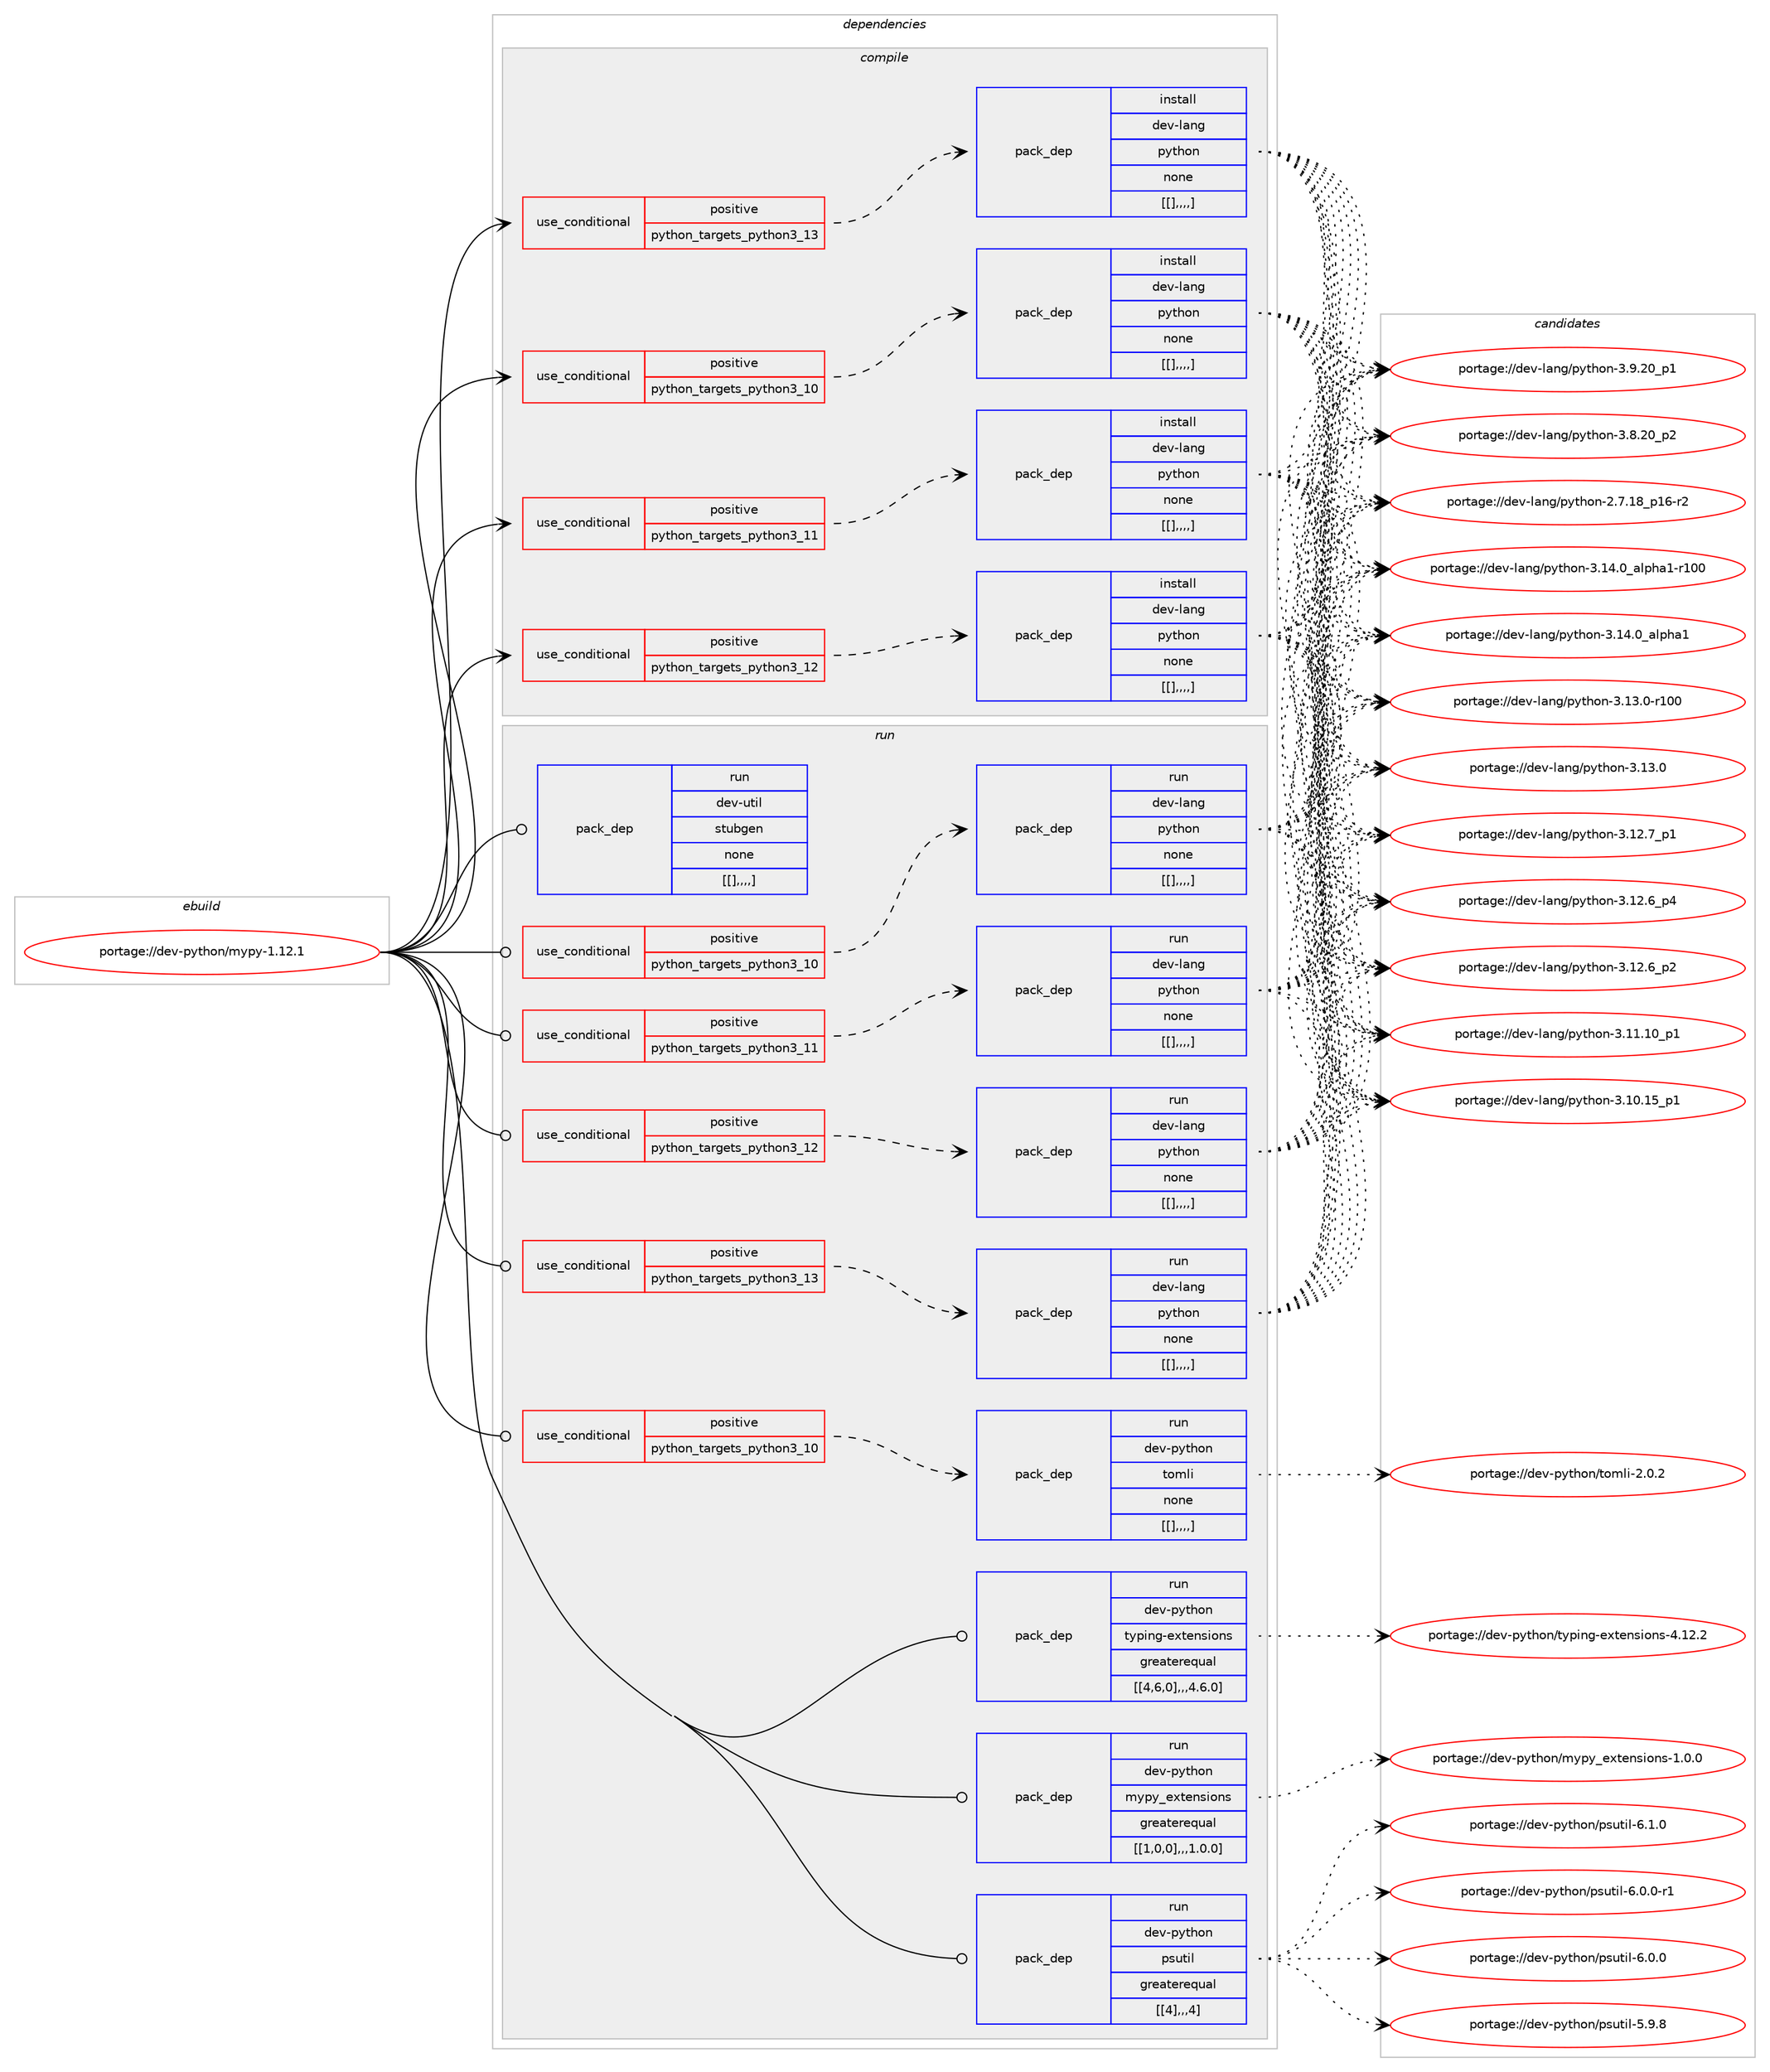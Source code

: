 digraph prolog {

# *************
# Graph options
# *************

newrank=true;
concentrate=true;
compound=true;
graph [rankdir=LR,fontname=Helvetica,fontsize=10,ranksep=1.5];#, ranksep=2.5, nodesep=0.2];
edge  [arrowhead=vee];
node  [fontname=Helvetica,fontsize=10];

# **********
# The ebuild
# **********

subgraph cluster_leftcol {
color=gray;
label=<<i>ebuild</i>>;
id [label="portage://dev-python/mypy-1.12.1", color=red, width=4, href="../dev-python/mypy-1.12.1.svg"];
}

# ****************
# The dependencies
# ****************

subgraph cluster_midcol {
color=gray;
label=<<i>dependencies</i>>;
subgraph cluster_compile {
fillcolor="#eeeeee";
style=filled;
label=<<i>compile</i>>;
subgraph cond37410 {
dependency157812 [label=<<TABLE BORDER="0" CELLBORDER="1" CELLSPACING="0" CELLPADDING="4"><TR><TD ROWSPAN="3" CELLPADDING="10">use_conditional</TD></TR><TR><TD>positive</TD></TR><TR><TD>python_targets_python3_10</TD></TR></TABLE>>, shape=none, color=red];
subgraph pack119128 {
dependency157881 [label=<<TABLE BORDER="0" CELLBORDER="1" CELLSPACING="0" CELLPADDING="4" WIDTH="220"><TR><TD ROWSPAN="6" CELLPADDING="30">pack_dep</TD></TR><TR><TD WIDTH="110">install</TD></TR><TR><TD>dev-lang</TD></TR><TR><TD>python</TD></TR><TR><TD>none</TD></TR><TR><TD>[[],,,,]</TD></TR></TABLE>>, shape=none, color=blue];
}
dependency157812:e -> dependency157881:w [weight=20,style="dashed",arrowhead="vee"];
}
id:e -> dependency157812:w [weight=20,style="solid",arrowhead="vee"];
subgraph cond37454 {
dependency157932 [label=<<TABLE BORDER="0" CELLBORDER="1" CELLSPACING="0" CELLPADDING="4"><TR><TD ROWSPAN="3" CELLPADDING="10">use_conditional</TD></TR><TR><TD>positive</TD></TR><TR><TD>python_targets_python3_11</TD></TR></TABLE>>, shape=none, color=red];
subgraph pack119177 {
dependency157968 [label=<<TABLE BORDER="0" CELLBORDER="1" CELLSPACING="0" CELLPADDING="4" WIDTH="220"><TR><TD ROWSPAN="6" CELLPADDING="30">pack_dep</TD></TR><TR><TD WIDTH="110">install</TD></TR><TR><TD>dev-lang</TD></TR><TR><TD>python</TD></TR><TR><TD>none</TD></TR><TR><TD>[[],,,,]</TD></TR></TABLE>>, shape=none, color=blue];
}
dependency157932:e -> dependency157968:w [weight=20,style="dashed",arrowhead="vee"];
}
id:e -> dependency157932:w [weight=20,style="solid",arrowhead="vee"];
subgraph cond37472 {
dependency157987 [label=<<TABLE BORDER="0" CELLBORDER="1" CELLSPACING="0" CELLPADDING="4"><TR><TD ROWSPAN="3" CELLPADDING="10">use_conditional</TD></TR><TR><TD>positive</TD></TR><TR><TD>python_targets_python3_12</TD></TR></TABLE>>, shape=none, color=red];
subgraph pack119200 {
dependency157989 [label=<<TABLE BORDER="0" CELLBORDER="1" CELLSPACING="0" CELLPADDING="4" WIDTH="220"><TR><TD ROWSPAN="6" CELLPADDING="30">pack_dep</TD></TR><TR><TD WIDTH="110">install</TD></TR><TR><TD>dev-lang</TD></TR><TR><TD>python</TD></TR><TR><TD>none</TD></TR><TR><TD>[[],,,,]</TD></TR></TABLE>>, shape=none, color=blue];
}
dependency157987:e -> dependency157989:w [weight=20,style="dashed",arrowhead="vee"];
}
id:e -> dependency157987:w [weight=20,style="solid",arrowhead="vee"];
subgraph cond37473 {
dependency157992 [label=<<TABLE BORDER="0" CELLBORDER="1" CELLSPACING="0" CELLPADDING="4"><TR><TD ROWSPAN="3" CELLPADDING="10">use_conditional</TD></TR><TR><TD>positive</TD></TR><TR><TD>python_targets_python3_13</TD></TR></TABLE>>, shape=none, color=red];
subgraph pack119202 {
dependency158059 [label=<<TABLE BORDER="0" CELLBORDER="1" CELLSPACING="0" CELLPADDING="4" WIDTH="220"><TR><TD ROWSPAN="6" CELLPADDING="30">pack_dep</TD></TR><TR><TD WIDTH="110">install</TD></TR><TR><TD>dev-lang</TD></TR><TR><TD>python</TD></TR><TR><TD>none</TD></TR><TR><TD>[[],,,,]</TD></TR></TABLE>>, shape=none, color=blue];
}
dependency157992:e -> dependency158059:w [weight=20,style="dashed",arrowhead="vee"];
}
id:e -> dependency157992:w [weight=20,style="solid",arrowhead="vee"];
}
subgraph cluster_compileandrun {
fillcolor="#eeeeee";
style=filled;
label=<<i>compile and run</i>>;
}
subgraph cluster_run {
fillcolor="#eeeeee";
style=filled;
label=<<i>run</i>>;
subgraph cond37516 {
dependency158078 [label=<<TABLE BORDER="0" CELLBORDER="1" CELLSPACING="0" CELLPADDING="4"><TR><TD ROWSPAN="3" CELLPADDING="10">use_conditional</TD></TR><TR><TD>positive</TD></TR><TR><TD>python_targets_python3_10</TD></TR></TABLE>>, shape=none, color=red];
subgraph pack119255 {
dependency158084 [label=<<TABLE BORDER="0" CELLBORDER="1" CELLSPACING="0" CELLPADDING="4" WIDTH="220"><TR><TD ROWSPAN="6" CELLPADDING="30">pack_dep</TD></TR><TR><TD WIDTH="110">run</TD></TR><TR><TD>dev-lang</TD></TR><TR><TD>python</TD></TR><TR><TD>none</TD></TR><TR><TD>[[],,,,]</TD></TR></TABLE>>, shape=none, color=blue];
}
dependency158078:e -> dependency158084:w [weight=20,style="dashed",arrowhead="vee"];
}
id:e -> dependency158078:w [weight=20,style="solid",arrowhead="odot"];
subgraph cond37538 {
dependency158141 [label=<<TABLE BORDER="0" CELLBORDER="1" CELLSPACING="0" CELLPADDING="4"><TR><TD ROWSPAN="3" CELLPADDING="10">use_conditional</TD></TR><TR><TD>positive</TD></TR><TR><TD>python_targets_python3_10</TD></TR></TABLE>>, shape=none, color=red];
subgraph pack119334 {
dependency158244 [label=<<TABLE BORDER="0" CELLBORDER="1" CELLSPACING="0" CELLPADDING="4" WIDTH="220"><TR><TD ROWSPAN="6" CELLPADDING="30">pack_dep</TD></TR><TR><TD WIDTH="110">run</TD></TR><TR><TD>dev-python</TD></TR><TR><TD>tomli</TD></TR><TR><TD>none</TD></TR><TR><TD>[[],,,,]</TD></TR></TABLE>>, shape=none, color=blue];
}
dependency158141:e -> dependency158244:w [weight=20,style="dashed",arrowhead="vee"];
}
id:e -> dependency158141:w [weight=20,style="solid",arrowhead="odot"];
subgraph cond37609 {
dependency158305 [label=<<TABLE BORDER="0" CELLBORDER="1" CELLSPACING="0" CELLPADDING="4"><TR><TD ROWSPAN="3" CELLPADDING="10">use_conditional</TD></TR><TR><TD>positive</TD></TR><TR><TD>python_targets_python3_11</TD></TR></TABLE>>, shape=none, color=red];
subgraph pack119392 {
dependency158334 [label=<<TABLE BORDER="0" CELLBORDER="1" CELLSPACING="0" CELLPADDING="4" WIDTH="220"><TR><TD ROWSPAN="6" CELLPADDING="30">pack_dep</TD></TR><TR><TD WIDTH="110">run</TD></TR><TR><TD>dev-lang</TD></TR><TR><TD>python</TD></TR><TR><TD>none</TD></TR><TR><TD>[[],,,,]</TD></TR></TABLE>>, shape=none, color=blue];
}
dependency158305:e -> dependency158334:w [weight=20,style="dashed",arrowhead="vee"];
}
id:e -> dependency158305:w [weight=20,style="solid",arrowhead="odot"];
subgraph cond37624 {
dependency158362 [label=<<TABLE BORDER="0" CELLBORDER="1" CELLSPACING="0" CELLPADDING="4"><TR><TD ROWSPAN="3" CELLPADDING="10">use_conditional</TD></TR><TR><TD>positive</TD></TR><TR><TD>python_targets_python3_12</TD></TR></TABLE>>, shape=none, color=red];
subgraph pack119439 {
dependency158386 [label=<<TABLE BORDER="0" CELLBORDER="1" CELLSPACING="0" CELLPADDING="4" WIDTH="220"><TR><TD ROWSPAN="6" CELLPADDING="30">pack_dep</TD></TR><TR><TD WIDTH="110">run</TD></TR><TR><TD>dev-lang</TD></TR><TR><TD>python</TD></TR><TR><TD>none</TD></TR><TR><TD>[[],,,,]</TD></TR></TABLE>>, shape=none, color=blue];
}
dependency158362:e -> dependency158386:w [weight=20,style="dashed",arrowhead="vee"];
}
id:e -> dependency158362:w [weight=20,style="solid",arrowhead="odot"];
subgraph cond37641 {
dependency158510 [label=<<TABLE BORDER="0" CELLBORDER="1" CELLSPACING="0" CELLPADDING="4"><TR><TD ROWSPAN="3" CELLPADDING="10">use_conditional</TD></TR><TR><TD>positive</TD></TR><TR><TD>python_targets_python3_13</TD></TR></TABLE>>, shape=none, color=red];
subgraph pack119522 {
dependency158529 [label=<<TABLE BORDER="0" CELLBORDER="1" CELLSPACING="0" CELLPADDING="4" WIDTH="220"><TR><TD ROWSPAN="6" CELLPADDING="30">pack_dep</TD></TR><TR><TD WIDTH="110">run</TD></TR><TR><TD>dev-lang</TD></TR><TR><TD>python</TD></TR><TR><TD>none</TD></TR><TR><TD>[[],,,,]</TD></TR></TABLE>>, shape=none, color=blue];
}
dependency158510:e -> dependency158529:w [weight=20,style="dashed",arrowhead="vee"];
}
id:e -> dependency158510:w [weight=20,style="solid",arrowhead="odot"];
subgraph pack119594 {
dependency158639 [label=<<TABLE BORDER="0" CELLBORDER="1" CELLSPACING="0" CELLPADDING="4" WIDTH="220"><TR><TD ROWSPAN="6" CELLPADDING="30">pack_dep</TD></TR><TR><TD WIDTH="110">run</TD></TR><TR><TD>dev-python</TD></TR><TR><TD>mypy_extensions</TD></TR><TR><TD>greaterequal</TD></TR><TR><TD>[[1,0,0],,,1.0.0]</TD></TR></TABLE>>, shape=none, color=blue];
}
id:e -> dependency158639:w [weight=20,style="solid",arrowhead="odot"];
subgraph pack119609 {
dependency158644 [label=<<TABLE BORDER="0" CELLBORDER="1" CELLSPACING="0" CELLPADDING="4" WIDTH="220"><TR><TD ROWSPAN="6" CELLPADDING="30">pack_dep</TD></TR><TR><TD WIDTH="110">run</TD></TR><TR><TD>dev-python</TD></TR><TR><TD>psutil</TD></TR><TR><TD>greaterequal</TD></TR><TR><TD>[[4],,,4]</TD></TR></TABLE>>, shape=none, color=blue];
}
id:e -> dependency158644:w [weight=20,style="solid",arrowhead="odot"];
subgraph pack119622 {
dependency158683 [label=<<TABLE BORDER="0" CELLBORDER="1" CELLSPACING="0" CELLPADDING="4" WIDTH="220"><TR><TD ROWSPAN="6" CELLPADDING="30">pack_dep</TD></TR><TR><TD WIDTH="110">run</TD></TR><TR><TD>dev-python</TD></TR><TR><TD>typing-extensions</TD></TR><TR><TD>greaterequal</TD></TR><TR><TD>[[4,6,0],,,4.6.0]</TD></TR></TABLE>>, shape=none, color=blue];
}
id:e -> dependency158683:w [weight=20,style="solid",arrowhead="odot"];
subgraph pack119657 {
dependency158726 [label=<<TABLE BORDER="0" CELLBORDER="1" CELLSPACING="0" CELLPADDING="4" WIDTH="220"><TR><TD ROWSPAN="6" CELLPADDING="30">pack_dep</TD></TR><TR><TD WIDTH="110">run</TD></TR><TR><TD>dev-util</TD></TR><TR><TD>stubgen</TD></TR><TR><TD>none</TD></TR><TR><TD>[[],,,,]</TD></TR></TABLE>>, shape=none, color=blue];
}
id:e -> dependency158726:w [weight=20,style="solid",arrowhead="odot"];
}
}

# **************
# The candidates
# **************

subgraph cluster_choices {
rank=same;
color=gray;
label=<<i>candidates</i>>;

subgraph choice119243 {
color=black;
nodesep=1;
choice100101118451089711010347112121116104111110455146495246489597108112104974945114494848 [label="portage://dev-lang/python-3.14.0_alpha1-r100", color=red, width=4,href="../dev-lang/python-3.14.0_alpha1-r100.svg"];
choice1001011184510897110103471121211161041111104551464952464895971081121049749 [label="portage://dev-lang/python-3.14.0_alpha1", color=red, width=4,href="../dev-lang/python-3.14.0_alpha1.svg"];
choice1001011184510897110103471121211161041111104551464951464845114494848 [label="portage://dev-lang/python-3.13.0-r100", color=red, width=4,href="../dev-lang/python-3.13.0-r100.svg"];
choice10010111845108971101034711212111610411111045514649514648 [label="portage://dev-lang/python-3.13.0", color=red, width=4,href="../dev-lang/python-3.13.0.svg"];
choice100101118451089711010347112121116104111110455146495046559511249 [label="portage://dev-lang/python-3.12.7_p1", color=red, width=4,href="../dev-lang/python-3.12.7_p1.svg"];
choice100101118451089711010347112121116104111110455146495046549511252 [label="portage://dev-lang/python-3.12.6_p4", color=red, width=4,href="../dev-lang/python-3.12.6_p4.svg"];
choice100101118451089711010347112121116104111110455146495046549511250 [label="portage://dev-lang/python-3.12.6_p2", color=red, width=4,href="../dev-lang/python-3.12.6_p2.svg"];
choice10010111845108971101034711212111610411111045514649494649489511249 [label="portage://dev-lang/python-3.11.10_p1", color=red, width=4,href="../dev-lang/python-3.11.10_p1.svg"];
choice10010111845108971101034711212111610411111045514649484649539511249 [label="portage://dev-lang/python-3.10.15_p1", color=red, width=4,href="../dev-lang/python-3.10.15_p1.svg"];
choice100101118451089711010347112121116104111110455146574650489511249 [label="portage://dev-lang/python-3.9.20_p1", color=red, width=4,href="../dev-lang/python-3.9.20_p1.svg"];
choice100101118451089711010347112121116104111110455146564650489511250 [label="portage://dev-lang/python-3.8.20_p2", color=red, width=4,href="../dev-lang/python-3.8.20_p2.svg"];
choice100101118451089711010347112121116104111110455046554649569511249544511450 [label="portage://dev-lang/python-2.7.18_p16-r2", color=red, width=4,href="../dev-lang/python-2.7.18_p16-r2.svg"];
dependency157881:e -> choice100101118451089711010347112121116104111110455146495246489597108112104974945114494848:w [style=dotted,weight="100"];
dependency157881:e -> choice1001011184510897110103471121211161041111104551464952464895971081121049749:w [style=dotted,weight="100"];
dependency157881:e -> choice1001011184510897110103471121211161041111104551464951464845114494848:w [style=dotted,weight="100"];
dependency157881:e -> choice10010111845108971101034711212111610411111045514649514648:w [style=dotted,weight="100"];
dependency157881:e -> choice100101118451089711010347112121116104111110455146495046559511249:w [style=dotted,weight="100"];
dependency157881:e -> choice100101118451089711010347112121116104111110455146495046549511252:w [style=dotted,weight="100"];
dependency157881:e -> choice100101118451089711010347112121116104111110455146495046549511250:w [style=dotted,weight="100"];
dependency157881:e -> choice10010111845108971101034711212111610411111045514649494649489511249:w [style=dotted,weight="100"];
dependency157881:e -> choice10010111845108971101034711212111610411111045514649484649539511249:w [style=dotted,weight="100"];
dependency157881:e -> choice100101118451089711010347112121116104111110455146574650489511249:w [style=dotted,weight="100"];
dependency157881:e -> choice100101118451089711010347112121116104111110455146564650489511250:w [style=dotted,weight="100"];
dependency157881:e -> choice100101118451089711010347112121116104111110455046554649569511249544511450:w [style=dotted,weight="100"];
}
subgraph choice119285 {
color=black;
nodesep=1;
choice100101118451089711010347112121116104111110455146495246489597108112104974945114494848 [label="portage://dev-lang/python-3.14.0_alpha1-r100", color=red, width=4,href="../dev-lang/python-3.14.0_alpha1-r100.svg"];
choice1001011184510897110103471121211161041111104551464952464895971081121049749 [label="portage://dev-lang/python-3.14.0_alpha1", color=red, width=4,href="../dev-lang/python-3.14.0_alpha1.svg"];
choice1001011184510897110103471121211161041111104551464951464845114494848 [label="portage://dev-lang/python-3.13.0-r100", color=red, width=4,href="../dev-lang/python-3.13.0-r100.svg"];
choice10010111845108971101034711212111610411111045514649514648 [label="portage://dev-lang/python-3.13.0", color=red, width=4,href="../dev-lang/python-3.13.0.svg"];
choice100101118451089711010347112121116104111110455146495046559511249 [label="portage://dev-lang/python-3.12.7_p1", color=red, width=4,href="../dev-lang/python-3.12.7_p1.svg"];
choice100101118451089711010347112121116104111110455146495046549511252 [label="portage://dev-lang/python-3.12.6_p4", color=red, width=4,href="../dev-lang/python-3.12.6_p4.svg"];
choice100101118451089711010347112121116104111110455146495046549511250 [label="portage://dev-lang/python-3.12.6_p2", color=red, width=4,href="../dev-lang/python-3.12.6_p2.svg"];
choice10010111845108971101034711212111610411111045514649494649489511249 [label="portage://dev-lang/python-3.11.10_p1", color=red, width=4,href="../dev-lang/python-3.11.10_p1.svg"];
choice10010111845108971101034711212111610411111045514649484649539511249 [label="portage://dev-lang/python-3.10.15_p1", color=red, width=4,href="../dev-lang/python-3.10.15_p1.svg"];
choice100101118451089711010347112121116104111110455146574650489511249 [label="portage://dev-lang/python-3.9.20_p1", color=red, width=4,href="../dev-lang/python-3.9.20_p1.svg"];
choice100101118451089711010347112121116104111110455146564650489511250 [label="portage://dev-lang/python-3.8.20_p2", color=red, width=4,href="../dev-lang/python-3.8.20_p2.svg"];
choice100101118451089711010347112121116104111110455046554649569511249544511450 [label="portage://dev-lang/python-2.7.18_p16-r2", color=red, width=4,href="../dev-lang/python-2.7.18_p16-r2.svg"];
dependency157968:e -> choice100101118451089711010347112121116104111110455146495246489597108112104974945114494848:w [style=dotted,weight="100"];
dependency157968:e -> choice1001011184510897110103471121211161041111104551464952464895971081121049749:w [style=dotted,weight="100"];
dependency157968:e -> choice1001011184510897110103471121211161041111104551464951464845114494848:w [style=dotted,weight="100"];
dependency157968:e -> choice10010111845108971101034711212111610411111045514649514648:w [style=dotted,weight="100"];
dependency157968:e -> choice100101118451089711010347112121116104111110455146495046559511249:w [style=dotted,weight="100"];
dependency157968:e -> choice100101118451089711010347112121116104111110455146495046549511252:w [style=dotted,weight="100"];
dependency157968:e -> choice100101118451089711010347112121116104111110455146495046549511250:w [style=dotted,weight="100"];
dependency157968:e -> choice10010111845108971101034711212111610411111045514649494649489511249:w [style=dotted,weight="100"];
dependency157968:e -> choice10010111845108971101034711212111610411111045514649484649539511249:w [style=dotted,weight="100"];
dependency157968:e -> choice100101118451089711010347112121116104111110455146574650489511249:w [style=dotted,weight="100"];
dependency157968:e -> choice100101118451089711010347112121116104111110455146564650489511250:w [style=dotted,weight="100"];
dependency157968:e -> choice100101118451089711010347112121116104111110455046554649569511249544511450:w [style=dotted,weight="100"];
}
subgraph choice119294 {
color=black;
nodesep=1;
choice100101118451089711010347112121116104111110455146495246489597108112104974945114494848 [label="portage://dev-lang/python-3.14.0_alpha1-r100", color=red, width=4,href="../dev-lang/python-3.14.0_alpha1-r100.svg"];
choice1001011184510897110103471121211161041111104551464952464895971081121049749 [label="portage://dev-lang/python-3.14.0_alpha1", color=red, width=4,href="../dev-lang/python-3.14.0_alpha1.svg"];
choice1001011184510897110103471121211161041111104551464951464845114494848 [label="portage://dev-lang/python-3.13.0-r100", color=red, width=4,href="../dev-lang/python-3.13.0-r100.svg"];
choice10010111845108971101034711212111610411111045514649514648 [label="portage://dev-lang/python-3.13.0", color=red, width=4,href="../dev-lang/python-3.13.0.svg"];
choice100101118451089711010347112121116104111110455146495046559511249 [label="portage://dev-lang/python-3.12.7_p1", color=red, width=4,href="../dev-lang/python-3.12.7_p1.svg"];
choice100101118451089711010347112121116104111110455146495046549511252 [label="portage://dev-lang/python-3.12.6_p4", color=red, width=4,href="../dev-lang/python-3.12.6_p4.svg"];
choice100101118451089711010347112121116104111110455146495046549511250 [label="portage://dev-lang/python-3.12.6_p2", color=red, width=4,href="../dev-lang/python-3.12.6_p2.svg"];
choice10010111845108971101034711212111610411111045514649494649489511249 [label="portage://dev-lang/python-3.11.10_p1", color=red, width=4,href="../dev-lang/python-3.11.10_p1.svg"];
choice10010111845108971101034711212111610411111045514649484649539511249 [label="portage://dev-lang/python-3.10.15_p1", color=red, width=4,href="../dev-lang/python-3.10.15_p1.svg"];
choice100101118451089711010347112121116104111110455146574650489511249 [label="portage://dev-lang/python-3.9.20_p1", color=red, width=4,href="../dev-lang/python-3.9.20_p1.svg"];
choice100101118451089711010347112121116104111110455146564650489511250 [label="portage://dev-lang/python-3.8.20_p2", color=red, width=4,href="../dev-lang/python-3.8.20_p2.svg"];
choice100101118451089711010347112121116104111110455046554649569511249544511450 [label="portage://dev-lang/python-2.7.18_p16-r2", color=red, width=4,href="../dev-lang/python-2.7.18_p16-r2.svg"];
dependency157989:e -> choice100101118451089711010347112121116104111110455146495246489597108112104974945114494848:w [style=dotted,weight="100"];
dependency157989:e -> choice1001011184510897110103471121211161041111104551464952464895971081121049749:w [style=dotted,weight="100"];
dependency157989:e -> choice1001011184510897110103471121211161041111104551464951464845114494848:w [style=dotted,weight="100"];
dependency157989:e -> choice10010111845108971101034711212111610411111045514649514648:w [style=dotted,weight="100"];
dependency157989:e -> choice100101118451089711010347112121116104111110455146495046559511249:w [style=dotted,weight="100"];
dependency157989:e -> choice100101118451089711010347112121116104111110455146495046549511252:w [style=dotted,weight="100"];
dependency157989:e -> choice100101118451089711010347112121116104111110455146495046549511250:w [style=dotted,weight="100"];
dependency157989:e -> choice10010111845108971101034711212111610411111045514649494649489511249:w [style=dotted,weight="100"];
dependency157989:e -> choice10010111845108971101034711212111610411111045514649484649539511249:w [style=dotted,weight="100"];
dependency157989:e -> choice100101118451089711010347112121116104111110455146574650489511249:w [style=dotted,weight="100"];
dependency157989:e -> choice100101118451089711010347112121116104111110455146564650489511250:w [style=dotted,weight="100"];
dependency157989:e -> choice100101118451089711010347112121116104111110455046554649569511249544511450:w [style=dotted,weight="100"];
}
subgraph choice119318 {
color=black;
nodesep=1;
choice100101118451089711010347112121116104111110455146495246489597108112104974945114494848 [label="portage://dev-lang/python-3.14.0_alpha1-r100", color=red, width=4,href="../dev-lang/python-3.14.0_alpha1-r100.svg"];
choice1001011184510897110103471121211161041111104551464952464895971081121049749 [label="portage://dev-lang/python-3.14.0_alpha1", color=red, width=4,href="../dev-lang/python-3.14.0_alpha1.svg"];
choice1001011184510897110103471121211161041111104551464951464845114494848 [label="portage://dev-lang/python-3.13.0-r100", color=red, width=4,href="../dev-lang/python-3.13.0-r100.svg"];
choice10010111845108971101034711212111610411111045514649514648 [label="portage://dev-lang/python-3.13.0", color=red, width=4,href="../dev-lang/python-3.13.0.svg"];
choice100101118451089711010347112121116104111110455146495046559511249 [label="portage://dev-lang/python-3.12.7_p1", color=red, width=4,href="../dev-lang/python-3.12.7_p1.svg"];
choice100101118451089711010347112121116104111110455146495046549511252 [label="portage://dev-lang/python-3.12.6_p4", color=red, width=4,href="../dev-lang/python-3.12.6_p4.svg"];
choice100101118451089711010347112121116104111110455146495046549511250 [label="portage://dev-lang/python-3.12.6_p2", color=red, width=4,href="../dev-lang/python-3.12.6_p2.svg"];
choice10010111845108971101034711212111610411111045514649494649489511249 [label="portage://dev-lang/python-3.11.10_p1", color=red, width=4,href="../dev-lang/python-3.11.10_p1.svg"];
choice10010111845108971101034711212111610411111045514649484649539511249 [label="portage://dev-lang/python-3.10.15_p1", color=red, width=4,href="../dev-lang/python-3.10.15_p1.svg"];
choice100101118451089711010347112121116104111110455146574650489511249 [label="portage://dev-lang/python-3.9.20_p1", color=red, width=4,href="../dev-lang/python-3.9.20_p1.svg"];
choice100101118451089711010347112121116104111110455146564650489511250 [label="portage://dev-lang/python-3.8.20_p2", color=red, width=4,href="../dev-lang/python-3.8.20_p2.svg"];
choice100101118451089711010347112121116104111110455046554649569511249544511450 [label="portage://dev-lang/python-2.7.18_p16-r2", color=red, width=4,href="../dev-lang/python-2.7.18_p16-r2.svg"];
dependency158059:e -> choice100101118451089711010347112121116104111110455146495246489597108112104974945114494848:w [style=dotted,weight="100"];
dependency158059:e -> choice1001011184510897110103471121211161041111104551464952464895971081121049749:w [style=dotted,weight="100"];
dependency158059:e -> choice1001011184510897110103471121211161041111104551464951464845114494848:w [style=dotted,weight="100"];
dependency158059:e -> choice10010111845108971101034711212111610411111045514649514648:w [style=dotted,weight="100"];
dependency158059:e -> choice100101118451089711010347112121116104111110455146495046559511249:w [style=dotted,weight="100"];
dependency158059:e -> choice100101118451089711010347112121116104111110455146495046549511252:w [style=dotted,weight="100"];
dependency158059:e -> choice100101118451089711010347112121116104111110455146495046549511250:w [style=dotted,weight="100"];
dependency158059:e -> choice10010111845108971101034711212111610411111045514649494649489511249:w [style=dotted,weight="100"];
dependency158059:e -> choice10010111845108971101034711212111610411111045514649484649539511249:w [style=dotted,weight="100"];
dependency158059:e -> choice100101118451089711010347112121116104111110455146574650489511249:w [style=dotted,weight="100"];
dependency158059:e -> choice100101118451089711010347112121116104111110455146564650489511250:w [style=dotted,weight="100"];
dependency158059:e -> choice100101118451089711010347112121116104111110455046554649569511249544511450:w [style=dotted,weight="100"];
}
subgraph choice119325 {
color=black;
nodesep=1;
choice100101118451089711010347112121116104111110455146495246489597108112104974945114494848 [label="portage://dev-lang/python-3.14.0_alpha1-r100", color=red, width=4,href="../dev-lang/python-3.14.0_alpha1-r100.svg"];
choice1001011184510897110103471121211161041111104551464952464895971081121049749 [label="portage://dev-lang/python-3.14.0_alpha1", color=red, width=4,href="../dev-lang/python-3.14.0_alpha1.svg"];
choice1001011184510897110103471121211161041111104551464951464845114494848 [label="portage://dev-lang/python-3.13.0-r100", color=red, width=4,href="../dev-lang/python-3.13.0-r100.svg"];
choice10010111845108971101034711212111610411111045514649514648 [label="portage://dev-lang/python-3.13.0", color=red, width=4,href="../dev-lang/python-3.13.0.svg"];
choice100101118451089711010347112121116104111110455146495046559511249 [label="portage://dev-lang/python-3.12.7_p1", color=red, width=4,href="../dev-lang/python-3.12.7_p1.svg"];
choice100101118451089711010347112121116104111110455146495046549511252 [label="portage://dev-lang/python-3.12.6_p4", color=red, width=4,href="../dev-lang/python-3.12.6_p4.svg"];
choice100101118451089711010347112121116104111110455146495046549511250 [label="portage://dev-lang/python-3.12.6_p2", color=red, width=4,href="../dev-lang/python-3.12.6_p2.svg"];
choice10010111845108971101034711212111610411111045514649494649489511249 [label="portage://dev-lang/python-3.11.10_p1", color=red, width=4,href="../dev-lang/python-3.11.10_p1.svg"];
choice10010111845108971101034711212111610411111045514649484649539511249 [label="portage://dev-lang/python-3.10.15_p1", color=red, width=4,href="../dev-lang/python-3.10.15_p1.svg"];
choice100101118451089711010347112121116104111110455146574650489511249 [label="portage://dev-lang/python-3.9.20_p1", color=red, width=4,href="../dev-lang/python-3.9.20_p1.svg"];
choice100101118451089711010347112121116104111110455146564650489511250 [label="portage://dev-lang/python-3.8.20_p2", color=red, width=4,href="../dev-lang/python-3.8.20_p2.svg"];
choice100101118451089711010347112121116104111110455046554649569511249544511450 [label="portage://dev-lang/python-2.7.18_p16-r2", color=red, width=4,href="../dev-lang/python-2.7.18_p16-r2.svg"];
dependency158084:e -> choice100101118451089711010347112121116104111110455146495246489597108112104974945114494848:w [style=dotted,weight="100"];
dependency158084:e -> choice1001011184510897110103471121211161041111104551464952464895971081121049749:w [style=dotted,weight="100"];
dependency158084:e -> choice1001011184510897110103471121211161041111104551464951464845114494848:w [style=dotted,weight="100"];
dependency158084:e -> choice10010111845108971101034711212111610411111045514649514648:w [style=dotted,weight="100"];
dependency158084:e -> choice100101118451089711010347112121116104111110455146495046559511249:w [style=dotted,weight="100"];
dependency158084:e -> choice100101118451089711010347112121116104111110455146495046549511252:w [style=dotted,weight="100"];
dependency158084:e -> choice100101118451089711010347112121116104111110455146495046549511250:w [style=dotted,weight="100"];
dependency158084:e -> choice10010111845108971101034711212111610411111045514649494649489511249:w [style=dotted,weight="100"];
dependency158084:e -> choice10010111845108971101034711212111610411111045514649484649539511249:w [style=dotted,weight="100"];
dependency158084:e -> choice100101118451089711010347112121116104111110455146574650489511249:w [style=dotted,weight="100"];
dependency158084:e -> choice100101118451089711010347112121116104111110455146564650489511250:w [style=dotted,weight="100"];
dependency158084:e -> choice100101118451089711010347112121116104111110455046554649569511249544511450:w [style=dotted,weight="100"];
}
subgraph choice119328 {
color=black;
nodesep=1;
choice1001011184511212111610411111047116111109108105455046484650 [label="portage://dev-python/tomli-2.0.2", color=red, width=4,href="../dev-python/tomli-2.0.2.svg"];
dependency158244:e -> choice1001011184511212111610411111047116111109108105455046484650:w [style=dotted,weight="100"];
}
subgraph choice119330 {
color=black;
nodesep=1;
choice100101118451089711010347112121116104111110455146495246489597108112104974945114494848 [label="portage://dev-lang/python-3.14.0_alpha1-r100", color=red, width=4,href="../dev-lang/python-3.14.0_alpha1-r100.svg"];
choice1001011184510897110103471121211161041111104551464952464895971081121049749 [label="portage://dev-lang/python-3.14.0_alpha1", color=red, width=4,href="../dev-lang/python-3.14.0_alpha1.svg"];
choice1001011184510897110103471121211161041111104551464951464845114494848 [label="portage://dev-lang/python-3.13.0-r100", color=red, width=4,href="../dev-lang/python-3.13.0-r100.svg"];
choice10010111845108971101034711212111610411111045514649514648 [label="portage://dev-lang/python-3.13.0", color=red, width=4,href="../dev-lang/python-3.13.0.svg"];
choice100101118451089711010347112121116104111110455146495046559511249 [label="portage://dev-lang/python-3.12.7_p1", color=red, width=4,href="../dev-lang/python-3.12.7_p1.svg"];
choice100101118451089711010347112121116104111110455146495046549511252 [label="portage://dev-lang/python-3.12.6_p4", color=red, width=4,href="../dev-lang/python-3.12.6_p4.svg"];
choice100101118451089711010347112121116104111110455146495046549511250 [label="portage://dev-lang/python-3.12.6_p2", color=red, width=4,href="../dev-lang/python-3.12.6_p2.svg"];
choice10010111845108971101034711212111610411111045514649494649489511249 [label="portage://dev-lang/python-3.11.10_p1", color=red, width=4,href="../dev-lang/python-3.11.10_p1.svg"];
choice10010111845108971101034711212111610411111045514649484649539511249 [label="portage://dev-lang/python-3.10.15_p1", color=red, width=4,href="../dev-lang/python-3.10.15_p1.svg"];
choice100101118451089711010347112121116104111110455146574650489511249 [label="portage://dev-lang/python-3.9.20_p1", color=red, width=4,href="../dev-lang/python-3.9.20_p1.svg"];
choice100101118451089711010347112121116104111110455146564650489511250 [label="portage://dev-lang/python-3.8.20_p2", color=red, width=4,href="../dev-lang/python-3.8.20_p2.svg"];
choice100101118451089711010347112121116104111110455046554649569511249544511450 [label="portage://dev-lang/python-2.7.18_p16-r2", color=red, width=4,href="../dev-lang/python-2.7.18_p16-r2.svg"];
dependency158334:e -> choice100101118451089711010347112121116104111110455146495246489597108112104974945114494848:w [style=dotted,weight="100"];
dependency158334:e -> choice1001011184510897110103471121211161041111104551464952464895971081121049749:w [style=dotted,weight="100"];
dependency158334:e -> choice1001011184510897110103471121211161041111104551464951464845114494848:w [style=dotted,weight="100"];
dependency158334:e -> choice10010111845108971101034711212111610411111045514649514648:w [style=dotted,weight="100"];
dependency158334:e -> choice100101118451089711010347112121116104111110455146495046559511249:w [style=dotted,weight="100"];
dependency158334:e -> choice100101118451089711010347112121116104111110455146495046549511252:w [style=dotted,weight="100"];
dependency158334:e -> choice100101118451089711010347112121116104111110455146495046549511250:w [style=dotted,weight="100"];
dependency158334:e -> choice10010111845108971101034711212111610411111045514649494649489511249:w [style=dotted,weight="100"];
dependency158334:e -> choice10010111845108971101034711212111610411111045514649484649539511249:w [style=dotted,weight="100"];
dependency158334:e -> choice100101118451089711010347112121116104111110455146574650489511249:w [style=dotted,weight="100"];
dependency158334:e -> choice100101118451089711010347112121116104111110455146564650489511250:w [style=dotted,weight="100"];
dependency158334:e -> choice100101118451089711010347112121116104111110455046554649569511249544511450:w [style=dotted,weight="100"];
}
subgraph choice119338 {
color=black;
nodesep=1;
choice100101118451089711010347112121116104111110455146495246489597108112104974945114494848 [label="portage://dev-lang/python-3.14.0_alpha1-r100", color=red, width=4,href="../dev-lang/python-3.14.0_alpha1-r100.svg"];
choice1001011184510897110103471121211161041111104551464952464895971081121049749 [label="portage://dev-lang/python-3.14.0_alpha1", color=red, width=4,href="../dev-lang/python-3.14.0_alpha1.svg"];
choice1001011184510897110103471121211161041111104551464951464845114494848 [label="portage://dev-lang/python-3.13.0-r100", color=red, width=4,href="../dev-lang/python-3.13.0-r100.svg"];
choice10010111845108971101034711212111610411111045514649514648 [label="portage://dev-lang/python-3.13.0", color=red, width=4,href="../dev-lang/python-3.13.0.svg"];
choice100101118451089711010347112121116104111110455146495046559511249 [label="portage://dev-lang/python-3.12.7_p1", color=red, width=4,href="../dev-lang/python-3.12.7_p1.svg"];
choice100101118451089711010347112121116104111110455146495046549511252 [label="portage://dev-lang/python-3.12.6_p4", color=red, width=4,href="../dev-lang/python-3.12.6_p4.svg"];
choice100101118451089711010347112121116104111110455146495046549511250 [label="portage://dev-lang/python-3.12.6_p2", color=red, width=4,href="../dev-lang/python-3.12.6_p2.svg"];
choice10010111845108971101034711212111610411111045514649494649489511249 [label="portage://dev-lang/python-3.11.10_p1", color=red, width=4,href="../dev-lang/python-3.11.10_p1.svg"];
choice10010111845108971101034711212111610411111045514649484649539511249 [label="portage://dev-lang/python-3.10.15_p1", color=red, width=4,href="../dev-lang/python-3.10.15_p1.svg"];
choice100101118451089711010347112121116104111110455146574650489511249 [label="portage://dev-lang/python-3.9.20_p1", color=red, width=4,href="../dev-lang/python-3.9.20_p1.svg"];
choice100101118451089711010347112121116104111110455146564650489511250 [label="portage://dev-lang/python-3.8.20_p2", color=red, width=4,href="../dev-lang/python-3.8.20_p2.svg"];
choice100101118451089711010347112121116104111110455046554649569511249544511450 [label="portage://dev-lang/python-2.7.18_p16-r2", color=red, width=4,href="../dev-lang/python-2.7.18_p16-r2.svg"];
dependency158386:e -> choice100101118451089711010347112121116104111110455146495246489597108112104974945114494848:w [style=dotted,weight="100"];
dependency158386:e -> choice1001011184510897110103471121211161041111104551464952464895971081121049749:w [style=dotted,weight="100"];
dependency158386:e -> choice1001011184510897110103471121211161041111104551464951464845114494848:w [style=dotted,weight="100"];
dependency158386:e -> choice10010111845108971101034711212111610411111045514649514648:w [style=dotted,weight="100"];
dependency158386:e -> choice100101118451089711010347112121116104111110455146495046559511249:w [style=dotted,weight="100"];
dependency158386:e -> choice100101118451089711010347112121116104111110455146495046549511252:w [style=dotted,weight="100"];
dependency158386:e -> choice100101118451089711010347112121116104111110455146495046549511250:w [style=dotted,weight="100"];
dependency158386:e -> choice10010111845108971101034711212111610411111045514649494649489511249:w [style=dotted,weight="100"];
dependency158386:e -> choice10010111845108971101034711212111610411111045514649484649539511249:w [style=dotted,weight="100"];
dependency158386:e -> choice100101118451089711010347112121116104111110455146574650489511249:w [style=dotted,weight="100"];
dependency158386:e -> choice100101118451089711010347112121116104111110455146564650489511250:w [style=dotted,weight="100"];
dependency158386:e -> choice100101118451089711010347112121116104111110455046554649569511249544511450:w [style=dotted,weight="100"];
}
subgraph choice119345 {
color=black;
nodesep=1;
choice100101118451089711010347112121116104111110455146495246489597108112104974945114494848 [label="portage://dev-lang/python-3.14.0_alpha1-r100", color=red, width=4,href="../dev-lang/python-3.14.0_alpha1-r100.svg"];
choice1001011184510897110103471121211161041111104551464952464895971081121049749 [label="portage://dev-lang/python-3.14.0_alpha1", color=red, width=4,href="../dev-lang/python-3.14.0_alpha1.svg"];
choice1001011184510897110103471121211161041111104551464951464845114494848 [label="portage://dev-lang/python-3.13.0-r100", color=red, width=4,href="../dev-lang/python-3.13.0-r100.svg"];
choice10010111845108971101034711212111610411111045514649514648 [label="portage://dev-lang/python-3.13.0", color=red, width=4,href="../dev-lang/python-3.13.0.svg"];
choice100101118451089711010347112121116104111110455146495046559511249 [label="portage://dev-lang/python-3.12.7_p1", color=red, width=4,href="../dev-lang/python-3.12.7_p1.svg"];
choice100101118451089711010347112121116104111110455146495046549511252 [label="portage://dev-lang/python-3.12.6_p4", color=red, width=4,href="../dev-lang/python-3.12.6_p4.svg"];
choice100101118451089711010347112121116104111110455146495046549511250 [label="portage://dev-lang/python-3.12.6_p2", color=red, width=4,href="../dev-lang/python-3.12.6_p2.svg"];
choice10010111845108971101034711212111610411111045514649494649489511249 [label="portage://dev-lang/python-3.11.10_p1", color=red, width=4,href="../dev-lang/python-3.11.10_p1.svg"];
choice10010111845108971101034711212111610411111045514649484649539511249 [label="portage://dev-lang/python-3.10.15_p1", color=red, width=4,href="../dev-lang/python-3.10.15_p1.svg"];
choice100101118451089711010347112121116104111110455146574650489511249 [label="portage://dev-lang/python-3.9.20_p1", color=red, width=4,href="../dev-lang/python-3.9.20_p1.svg"];
choice100101118451089711010347112121116104111110455146564650489511250 [label="portage://dev-lang/python-3.8.20_p2", color=red, width=4,href="../dev-lang/python-3.8.20_p2.svg"];
choice100101118451089711010347112121116104111110455046554649569511249544511450 [label="portage://dev-lang/python-2.7.18_p16-r2", color=red, width=4,href="../dev-lang/python-2.7.18_p16-r2.svg"];
dependency158529:e -> choice100101118451089711010347112121116104111110455146495246489597108112104974945114494848:w [style=dotted,weight="100"];
dependency158529:e -> choice1001011184510897110103471121211161041111104551464952464895971081121049749:w [style=dotted,weight="100"];
dependency158529:e -> choice1001011184510897110103471121211161041111104551464951464845114494848:w [style=dotted,weight="100"];
dependency158529:e -> choice10010111845108971101034711212111610411111045514649514648:w [style=dotted,weight="100"];
dependency158529:e -> choice100101118451089711010347112121116104111110455146495046559511249:w [style=dotted,weight="100"];
dependency158529:e -> choice100101118451089711010347112121116104111110455146495046549511252:w [style=dotted,weight="100"];
dependency158529:e -> choice100101118451089711010347112121116104111110455146495046549511250:w [style=dotted,weight="100"];
dependency158529:e -> choice10010111845108971101034711212111610411111045514649494649489511249:w [style=dotted,weight="100"];
dependency158529:e -> choice10010111845108971101034711212111610411111045514649484649539511249:w [style=dotted,weight="100"];
dependency158529:e -> choice100101118451089711010347112121116104111110455146574650489511249:w [style=dotted,weight="100"];
dependency158529:e -> choice100101118451089711010347112121116104111110455146564650489511250:w [style=dotted,weight="100"];
dependency158529:e -> choice100101118451089711010347112121116104111110455046554649569511249544511450:w [style=dotted,weight="100"];
}
subgraph choice119352 {
color=black;
nodesep=1;
choice100101118451121211161041111104710912111212195101120116101110115105111110115454946484648 [label="portage://dev-python/mypy_extensions-1.0.0", color=red, width=4,href="../dev-python/mypy_extensions-1.0.0.svg"];
dependency158639:e -> choice100101118451121211161041111104710912111212195101120116101110115105111110115454946484648:w [style=dotted,weight="100"];
}
subgraph choice119404 {
color=black;
nodesep=1;
choice1001011184511212111610411111047112115117116105108455446494648 [label="portage://dev-python/psutil-6.1.0", color=red, width=4,href="../dev-python/psutil-6.1.0.svg"];
choice10010111845112121116104111110471121151171161051084554464846484511449 [label="portage://dev-python/psutil-6.0.0-r1", color=red, width=4,href="../dev-python/psutil-6.0.0-r1.svg"];
choice1001011184511212111610411111047112115117116105108455446484648 [label="portage://dev-python/psutil-6.0.0", color=red, width=4,href="../dev-python/psutil-6.0.0.svg"];
choice1001011184511212111610411111047112115117116105108455346574656 [label="portage://dev-python/psutil-5.9.8", color=red, width=4,href="../dev-python/psutil-5.9.8.svg"];
dependency158644:e -> choice1001011184511212111610411111047112115117116105108455446494648:w [style=dotted,weight="100"];
dependency158644:e -> choice10010111845112121116104111110471121151171161051084554464846484511449:w [style=dotted,weight="100"];
dependency158644:e -> choice1001011184511212111610411111047112115117116105108455446484648:w [style=dotted,weight="100"];
dependency158644:e -> choice1001011184511212111610411111047112115117116105108455346574656:w [style=dotted,weight="100"];
}
subgraph choice119423 {
color=black;
nodesep=1;
choice10010111845112121116104111110471161211121051101034510112011610111011510511111011545524649504650 [label="portage://dev-python/typing-extensions-4.12.2", color=red, width=4,href="../dev-python/typing-extensions-4.12.2.svg"];
dependency158683:e -> choice10010111845112121116104111110471161211121051101034510112011610111011510511111011545524649504650:w [style=dotted,weight="100"];
}
subgraph choice119426 {
color=black;
nodesep=1;
}
}

}
